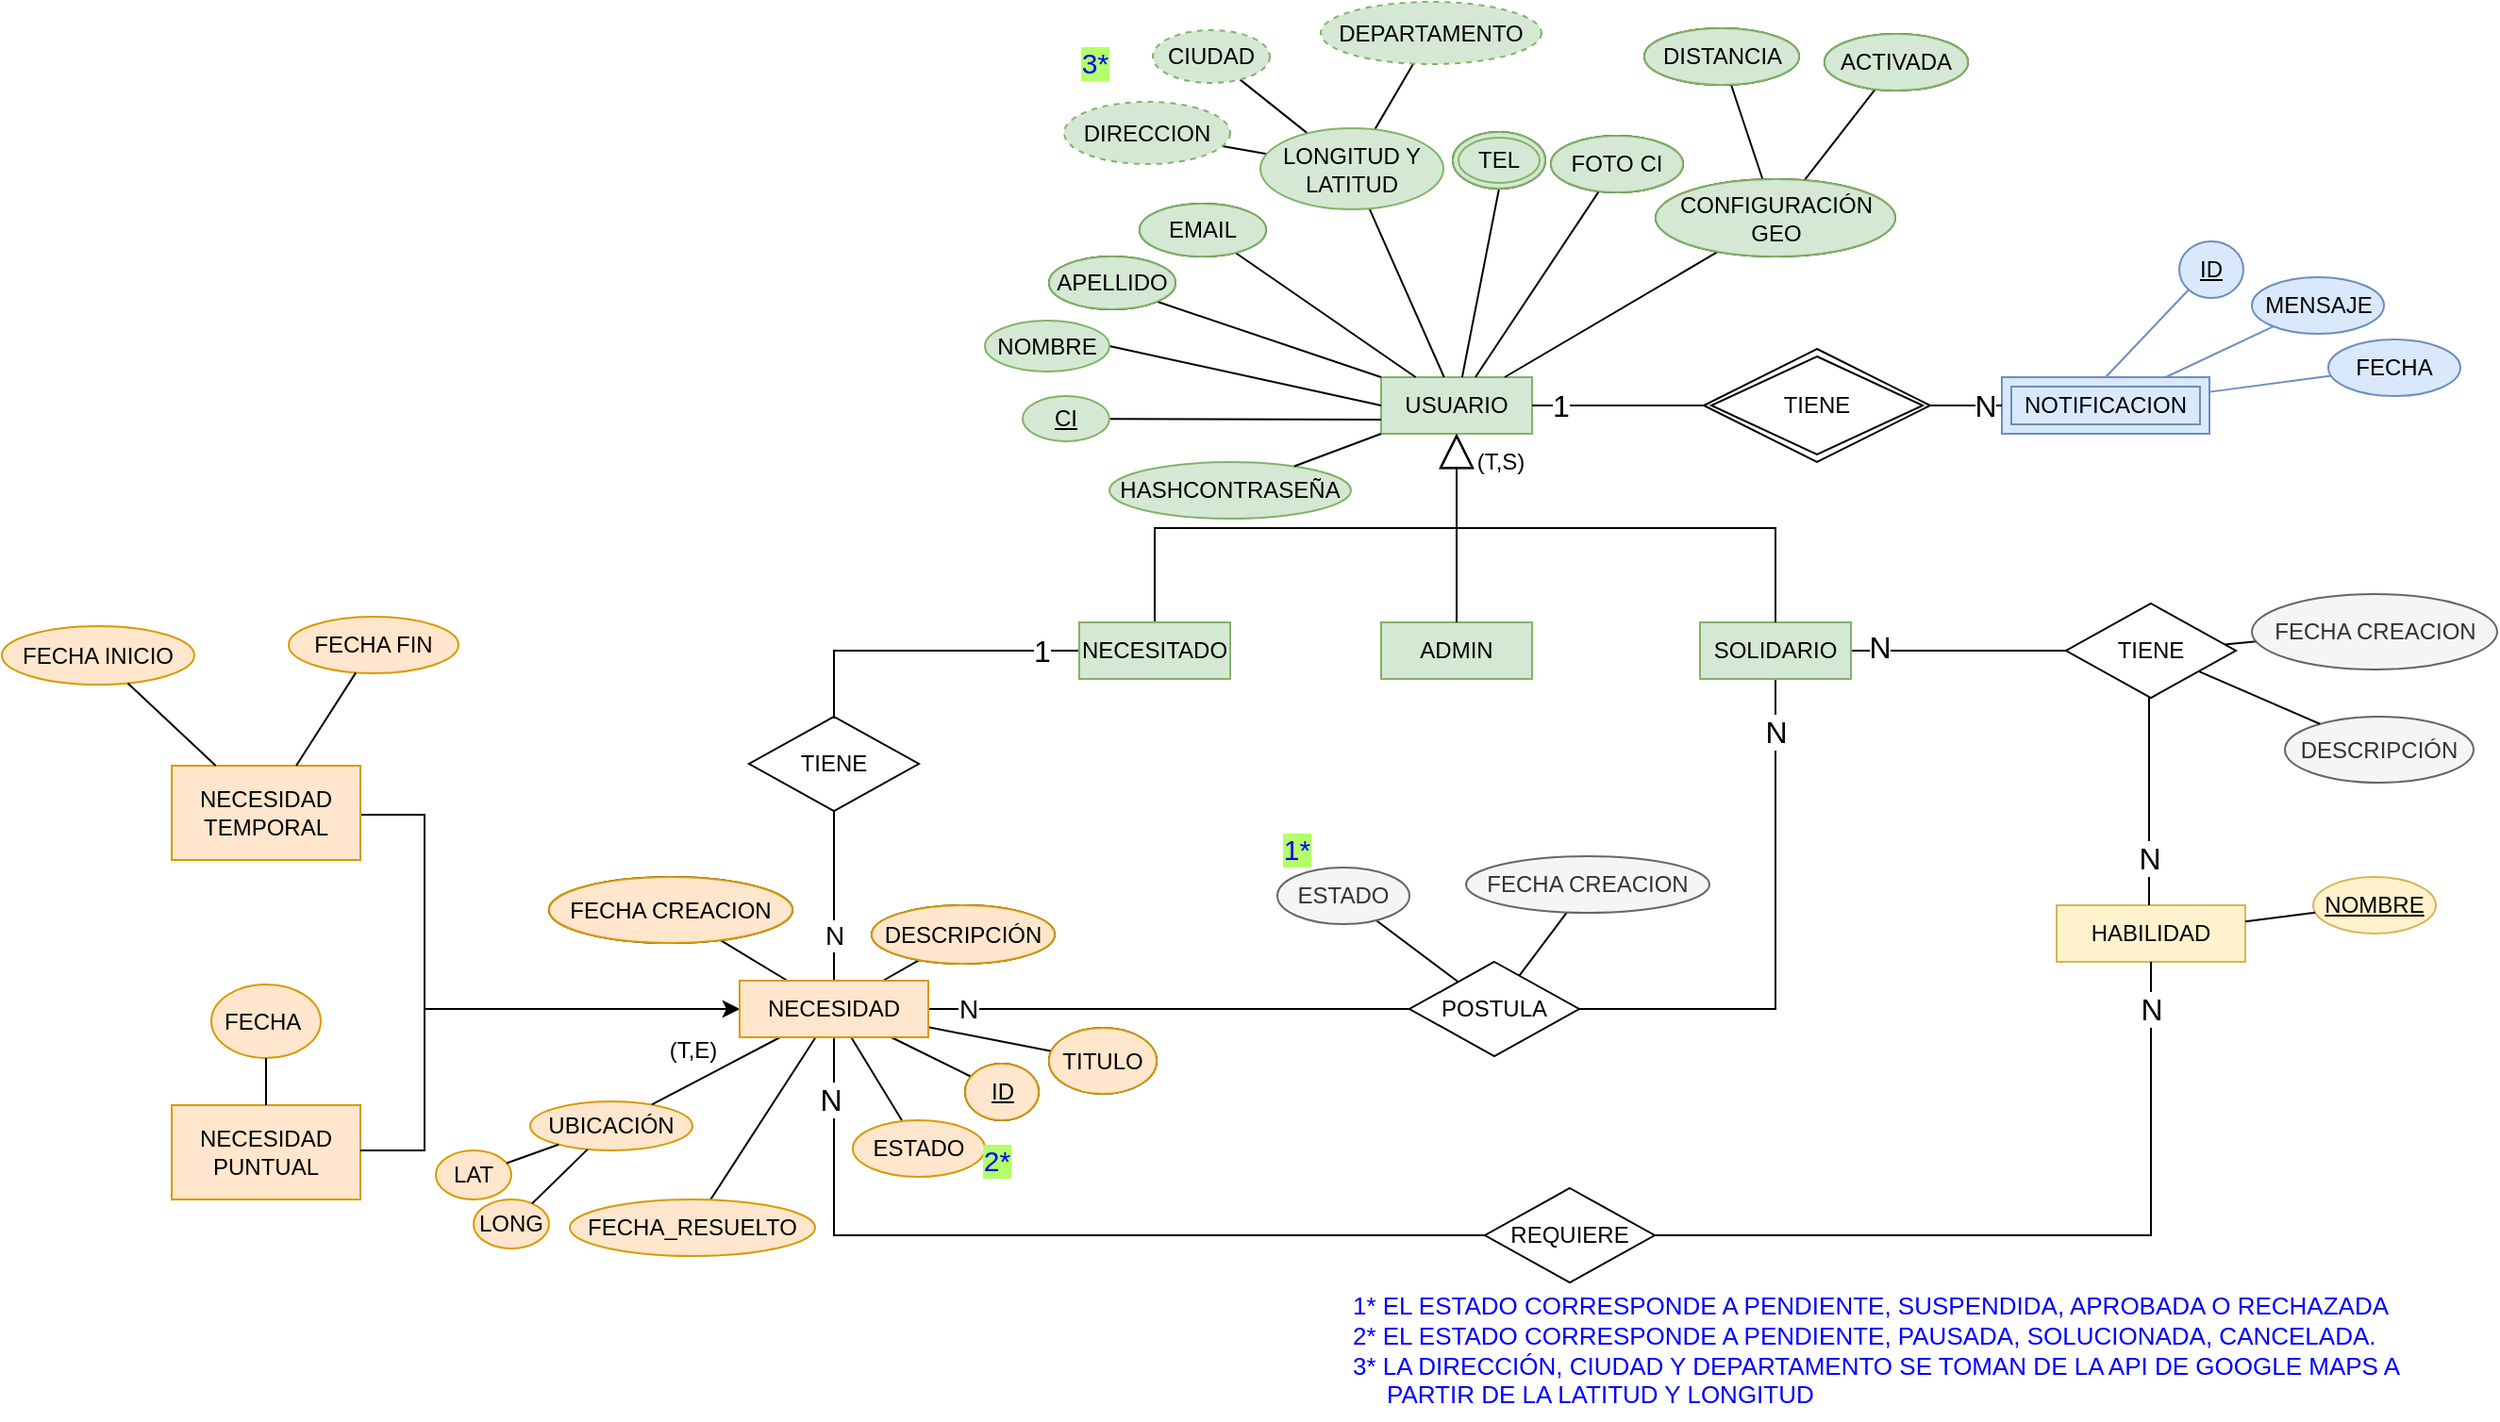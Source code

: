 <mxfile version="21.3.8" type="onedrive">
  <diagram name="Page-1" id="mf9uTeo_KXJyl0Xefn4H">
    <mxGraphModel grid="0" page="0" gridSize="10" guides="1" tooltips="1" connect="1" arrows="1" fold="1" pageScale="1" pageWidth="850" pageHeight="1100" math="0" shadow="0">
      <root>
        <mxCell id="0" />
        <mxCell id="1" parent="0" />
        <mxCell id="mrYzFHmPEr3j6c3FVl9G-103" value="USUARIO" style="whiteSpace=wrap;html=1;align=center;rounded=0;fillColor=#d5e8d4;strokeColor=#82b366;" vertex="1" parent="1">
          <mxGeometry x="1231" y="755" width="80" height="30" as="geometry" />
        </mxCell>
        <mxCell id="mrYzFHmPEr3j6c3FVl9G-104" style="rounded=0;orthogonalLoop=1;jettySize=auto;html=1;entryX=0;entryY=0.75;entryDx=0;entryDy=0;endArrow=none;endFill=0;" edge="1" parent="1" source="mrYzFHmPEr3j6c3FVl9G-105" target="mrYzFHmPEr3j6c3FVl9G-103">
          <mxGeometry relative="1" as="geometry" />
        </mxCell>
        <mxCell id="mrYzFHmPEr3j6c3FVl9G-105" value="CI" style="ellipse;whiteSpace=wrap;html=1;align=center;fontStyle=4;rounded=0;fillColor=#d5e8d4;strokeColor=#82b366;" vertex="1" parent="1">
          <mxGeometry x="1041" y="765" width="46" height="24" as="geometry" />
        </mxCell>
        <mxCell id="mrYzFHmPEr3j6c3FVl9G-106" value="ADMIN" style="whiteSpace=wrap;html=1;align=center;rounded=0;fillColor=#d5e8d4;strokeColor=#82b366;" vertex="1" parent="1">
          <mxGeometry x="1231" y="885" width="80" height="30" as="geometry" />
        </mxCell>
        <mxCell id="mrYzFHmPEr3j6c3FVl9G-107" style="edgeStyle=orthogonalEdgeStyle;rounded=0;orthogonalLoop=1;jettySize=auto;html=1;endArrow=none;endFill=0;" edge="1" parent="1" source="mrYzFHmPEr3j6c3FVl9G-111" target="mrYzFHmPEr3j6c3FVl9G-149">
          <mxGeometry relative="1" as="geometry">
            <Array as="points" />
          </mxGeometry>
        </mxCell>
        <mxCell id="mrYzFHmPEr3j6c3FVl9G-108" value="&lt;font size=&quot;3&quot;&gt;N&lt;/font&gt;" style="edgeLabel;html=1;align=center;verticalAlign=middle;resizable=0;points=[];rounded=0;" connectable="0" vertex="1" parent="mrYzFHmPEr3j6c3FVl9G-107">
          <mxGeometry x="-0.709" y="3" relative="1" as="geometry">
            <mxPoint x="-2" y="1" as="offset" />
          </mxGeometry>
        </mxCell>
        <mxCell id="mrYzFHmPEr3j6c3FVl9G-109" style="edgeStyle=orthogonalEdgeStyle;rounded=0;orthogonalLoop=1;jettySize=auto;html=1;endArrow=none;endFill=0;" edge="1" parent="1" source="mrYzFHmPEr3j6c3FVl9G-111" target="mrYzFHmPEr3j6c3FVl9G-203">
          <mxGeometry relative="1" as="geometry">
            <mxPoint x="1447" y="1003" as="targetPoint" />
            <Array as="points">
              <mxPoint x="1440" y="1090" />
            </Array>
          </mxGeometry>
        </mxCell>
        <mxCell id="mrYzFHmPEr3j6c3FVl9G-110" value="&lt;font size=&quot;3&quot;&gt;N&lt;/font&gt;" style="edgeLabel;html=1;align=center;verticalAlign=middle;resizable=0;points=[];" vertex="1" connectable="0" parent="mrYzFHmPEr3j6c3FVl9G-109">
          <mxGeometry x="-0.694" y="1" relative="1" as="geometry">
            <mxPoint x="-1" y="-15" as="offset" />
          </mxGeometry>
        </mxCell>
        <mxCell id="mrYzFHmPEr3j6c3FVl9G-111" value="SOLIDARIO" style="whiteSpace=wrap;html=1;align=center;rounded=0;fillColor=#d5e8d4;strokeColor=#82b366;" vertex="1" parent="1">
          <mxGeometry x="1400" y="885" width="80" height="30" as="geometry" />
        </mxCell>
        <mxCell id="mrYzFHmPEr3j6c3FVl9G-112" style="edgeStyle=orthogonalEdgeStyle;rounded=0;orthogonalLoop=1;jettySize=auto;html=1;exitX=0;exitY=0.5;exitDx=0;exitDy=0;entryX=0.5;entryY=0;entryDx=0;entryDy=0;endArrow=none;endFill=0;" edge="1" parent="1" source="mrYzFHmPEr3j6c3FVl9G-114" target="mrYzFHmPEr3j6c3FVl9G-146">
          <mxGeometry relative="1" as="geometry" />
        </mxCell>
        <mxCell id="mrYzFHmPEr3j6c3FVl9G-113" value="&lt;font size=&quot;3&quot;&gt;1&lt;/font&gt;" style="edgeLabel;html=1;align=center;verticalAlign=middle;resizable=0;points=[];rounded=0;" connectable="0" vertex="1" parent="mrYzFHmPEr3j6c3FVl9G-112">
          <mxGeometry x="-0.532" y="3" relative="1" as="geometry">
            <mxPoint x="18" y="-3" as="offset" />
          </mxGeometry>
        </mxCell>
        <mxCell id="mrYzFHmPEr3j6c3FVl9G-114" value="NECESITADO" style="whiteSpace=wrap;html=1;align=center;rounded=0;" vertex="1" parent="1">
          <mxGeometry x="1071" y="885" width="80" height="30" as="geometry" />
        </mxCell>
        <mxCell id="mrYzFHmPEr3j6c3FVl9G-115" style="edgeStyle=none;rounded=0;orthogonalLoop=1;jettySize=auto;html=1;exitX=1;exitY=0.5;exitDx=0;exitDy=0;entryX=0;entryY=0.5;entryDx=0;entryDy=0;endArrow=none;endFill=0;" edge="1" parent="1" source="mrYzFHmPEr3j6c3FVl9G-116" target="mrYzFHmPEr3j6c3FVl9G-103">
          <mxGeometry relative="1" as="geometry" />
        </mxCell>
        <mxCell id="mrYzFHmPEr3j6c3FVl9G-116" value="NOMBRE" style="ellipse;whiteSpace=wrap;html=1;align=center;rounded=0;fillColor=#d5e8d4;strokeColor=#82b366;" vertex="1" parent="1">
          <mxGeometry x="1021" y="725" width="66" height="27" as="geometry" />
        </mxCell>
        <mxCell id="mrYzFHmPEr3j6c3FVl9G-117" style="edgeStyle=none;rounded=0;orthogonalLoop=1;jettySize=auto;html=1;exitX=1;exitY=1;exitDx=0;exitDy=0;entryX=0;entryY=0;entryDx=0;entryDy=0;endArrow=none;endFill=0;" edge="1" parent="1" source="mrYzFHmPEr3j6c3FVl9G-118" target="mrYzFHmPEr3j6c3FVl9G-103">
          <mxGeometry relative="1" as="geometry" />
        </mxCell>
        <mxCell id="mrYzFHmPEr3j6c3FVl9G-118" value="APELLIDO" style="ellipse;whiteSpace=wrap;html=1;align=center;rounded=0;" vertex="1" parent="1">
          <mxGeometry x="1055" y="691" width="67" height="28" as="geometry" />
        </mxCell>
        <mxCell id="mrYzFHmPEr3j6c3FVl9G-119" style="edgeStyle=none;rounded=0;orthogonalLoop=1;jettySize=auto;html=1;endArrow=none;endFill=0;" edge="1" parent="1" source="mrYzFHmPEr3j6c3FVl9G-205" target="mrYzFHmPEr3j6c3FVl9G-103">
          <mxGeometry relative="1" as="geometry">
            <mxPoint x="1139" y="687" as="sourcePoint" />
          </mxGeometry>
        </mxCell>
        <mxCell id="mrYzFHmPEr3j6c3FVl9G-120" style="edgeStyle=none;rounded=0;orthogonalLoop=1;jettySize=auto;html=1;endArrow=none;endFill=0;" edge="1" parent="1" source="mrYzFHmPEr3j6c3FVl9G-121" target="mrYzFHmPEr3j6c3FVl9G-103">
          <mxGeometry relative="1" as="geometry">
            <mxPoint x="1311" y="755" as="targetPoint" />
          </mxGeometry>
        </mxCell>
        <mxCell id="mrYzFHmPEr3j6c3FVl9G-121" value="FOTO CI" style="ellipse;whiteSpace=wrap;html=1;align=center;rounded=0;" vertex="1" parent="1">
          <mxGeometry x="1321" y="627" width="70" height="30" as="geometry" />
        </mxCell>
        <mxCell id="mrYzFHmPEr3j6c3FVl9G-122" style="edgeStyle=none;rounded=0;orthogonalLoop=1;jettySize=auto;html=1;exitX=0.5;exitY=1;exitDx=0;exitDy=0;endArrow=none;endFill=0;" edge="1" parent="1" source="mrYzFHmPEr3j6c3FVl9G-123" target="mrYzFHmPEr3j6c3FVl9G-103">
          <mxGeometry relative="1" as="geometry" />
        </mxCell>
        <mxCell id="mrYzFHmPEr3j6c3FVl9G-123" value="TEL" style="ellipse;shape=doubleEllipse;margin=3;whiteSpace=wrap;html=1;align=center;rounded=0;" vertex="1" parent="1">
          <mxGeometry x="1269" y="625" width="49" height="30" as="geometry" />
        </mxCell>
        <mxCell id="mrYzFHmPEr3j6c3FVl9G-124" style="edgeStyle=none;rounded=0;orthogonalLoop=1;jettySize=auto;html=1;endArrow=none;endFill=0;" edge="1" parent="1" source="xj2whcT8riz2rXCsA1iZ-9" target="mrYzFHmPEr3j6c3FVl9G-103">
          <mxGeometry relative="1" as="geometry">
            <mxPoint x="1227.128" y="673.594" as="sourcePoint" />
          </mxGeometry>
        </mxCell>
        <mxCell id="mrYzFHmPEr3j6c3FVl9G-127" value="" style="endArrow=block;endSize=16;endFill=0;html=1;rounded=0;edgeStyle=orthogonalEdgeStyle;" edge="1" parent="1" source="mrYzFHmPEr3j6c3FVl9G-114" target="mrYzFHmPEr3j6c3FVl9G-103">
          <mxGeometry y="20" width="160" relative="1" as="geometry">
            <mxPoint x="1361" y="965" as="sourcePoint" />
            <mxPoint x="1521" y="965" as="targetPoint" />
            <mxPoint as="offset" />
            <Array as="points">
              <mxPoint x="1111" y="835" />
              <mxPoint x="1271" y="835" />
            </Array>
          </mxGeometry>
        </mxCell>
        <mxCell id="mrYzFHmPEr3j6c3FVl9G-128" value="" style="endArrow=block;endSize=16;endFill=0;html=1;rounded=0;edgeStyle=orthogonalEdgeStyle;" edge="1" parent="1" source="mrYzFHmPEr3j6c3FVl9G-111" target="mrYzFHmPEr3j6c3FVl9G-103">
          <mxGeometry y="20" width="160" relative="1" as="geometry">
            <mxPoint x="1121" y="895" as="sourcePoint" />
            <mxPoint x="1271" y="785" as="targetPoint" />
            <mxPoint as="offset" />
            <Array as="points">
              <mxPoint x="1440" y="835" />
              <mxPoint x="1271" y="835" />
            </Array>
          </mxGeometry>
        </mxCell>
        <mxCell id="mrYzFHmPEr3j6c3FVl9G-129" value="" style="endArrow=block;endSize=16;endFill=0;html=1;rounded=0;edgeStyle=orthogonalEdgeStyle;" edge="1" parent="1" source="mrYzFHmPEr3j6c3FVl9G-106" target="mrYzFHmPEr3j6c3FVl9G-103">
          <mxGeometry y="20" width="160" relative="1" as="geometry">
            <mxPoint x="1131" y="905" as="sourcePoint" />
            <mxPoint x="1291" y="805" as="targetPoint" />
            <mxPoint as="offset" />
            <Array as="points">
              <mxPoint x="1271" y="813" />
              <mxPoint x="1271" y="813" />
            </Array>
          </mxGeometry>
        </mxCell>
        <mxCell id="mrYzFHmPEr3j6c3FVl9G-130" value="HABILIDAD" style="whiteSpace=wrap;html=1;align=center;rounded=0;fillColor=#fff2cc;strokeColor=#d6b656;" vertex="1" parent="1">
          <mxGeometry x="1589" y="1035" width="100" height="30" as="geometry" />
        </mxCell>
        <mxCell id="mrYzFHmPEr3j6c3FVl9G-133" style="edgeStyle=none;rounded=0;orthogonalLoop=1;jettySize=auto;html=1;endArrow=none;endFill=0;" edge="1" parent="1" source="mrYzFHmPEr3j6c3FVl9G-134" target="mrYzFHmPEr3j6c3FVl9G-149">
          <mxGeometry relative="1" as="geometry" />
        </mxCell>
        <mxCell id="mrYzFHmPEr3j6c3FVl9G-134" value="FECHA CREACION" style="ellipse;whiteSpace=wrap;html=1;align=center;rounded=0;fillColor=#f5f5f5;fontColor=#333333;strokeColor=#666666;" vertex="1" parent="1">
          <mxGeometry x="1692.5" y="870" width="130" height="40" as="geometry" />
        </mxCell>
        <mxCell id="mrYzFHmPEr3j6c3FVl9G-135" value="NECESIDAD" style="whiteSpace=wrap;html=1;align=center;rounded=0;" vertex="1" parent="1">
          <mxGeometry x="891" y="1075" width="100" height="30" as="geometry" />
        </mxCell>
        <mxCell id="mrYzFHmPEr3j6c3FVl9G-136" style="edgeStyle=none;rounded=0;orthogonalLoop=1;jettySize=auto;html=1;endArrow=none;endFill=0;" edge="1" parent="1" source="mrYzFHmPEr3j6c3FVl9G-137" target="mrYzFHmPEr3j6c3FVl9G-135">
          <mxGeometry relative="1" as="geometry">
            <mxPoint x="931" y="1105" as="targetPoint" />
          </mxGeometry>
        </mxCell>
        <mxCell id="mrYzFHmPEr3j6c3FVl9G-137" value="ID" style="ellipse;whiteSpace=wrap;html=1;align=center;fontStyle=4;rounded=0;" vertex="1" parent="1">
          <mxGeometry x="1010.5" y="1119" width="39" height="30" as="geometry" />
        </mxCell>
        <mxCell id="mrYzFHmPEr3j6c3FVl9G-138" style="edgeStyle=none;rounded=0;orthogonalLoop=1;jettySize=auto;html=1;endArrow=none;endFill=0;" edge="1" parent="1" source="mrYzFHmPEr3j6c3FVl9G-139" target="mrYzFHmPEr3j6c3FVl9G-135">
          <mxGeometry relative="1" as="geometry" />
        </mxCell>
        <mxCell id="mrYzFHmPEr3j6c3FVl9G-139" value="FECHA CREACION" style="ellipse;whiteSpace=wrap;html=1;align=center;rounded=0;" vertex="1" parent="1">
          <mxGeometry x="790" y="1020" width="129" height="35" as="geometry" />
        </mxCell>
        <mxCell id="mrYzFHmPEr3j6c3FVl9G-140" style="edgeStyle=none;rounded=0;orthogonalLoop=1;jettySize=auto;html=1;endArrow=none;endFill=0;" edge="1" parent="1" source="mrYzFHmPEr3j6c3FVl9G-141" target="mrYzFHmPEr3j6c3FVl9G-135">
          <mxGeometry relative="1" as="geometry" />
        </mxCell>
        <mxCell id="mrYzFHmPEr3j6c3FVl9G-141" value="ESTADO" style="ellipse;whiteSpace=wrap;html=1;align=center;rounded=0;fillColor=#ffe6cc;strokeColor=#d79b00;" vertex="1" parent="1">
          <mxGeometry x="951" y="1149" width="70" height="30" as="geometry" />
        </mxCell>
        <mxCell id="mrYzFHmPEr3j6c3FVl9G-142" style="edgeStyle=none;rounded=0;orthogonalLoop=1;jettySize=auto;html=1;endArrow=none;endFill=0;" edge="1" parent="1" source="mrYzFHmPEr3j6c3FVl9G-143" target="mrYzFHmPEr3j6c3FVl9G-135">
          <mxGeometry relative="1" as="geometry" />
        </mxCell>
        <mxCell id="mrYzFHmPEr3j6c3FVl9G-143" value="DESCRIPCIÓN" style="ellipse;whiteSpace=wrap;html=1;align=center;rounded=0;" vertex="1" parent="1">
          <mxGeometry x="961" y="1035" width="97" height="31" as="geometry" />
        </mxCell>
        <mxCell id="mrYzFHmPEr3j6c3FVl9G-144" style="edgeStyle=orthogonalEdgeStyle;rounded=0;orthogonalLoop=1;jettySize=auto;html=1;exitX=0.5;exitY=1;exitDx=0;exitDy=0;entryX=0.5;entryY=0;entryDx=0;entryDy=0;endArrow=none;endFill=0;" edge="1" parent="1" source="mrYzFHmPEr3j6c3FVl9G-146" target="mrYzFHmPEr3j6c3FVl9G-135">
          <mxGeometry relative="1" as="geometry" />
        </mxCell>
        <mxCell id="mrYzFHmPEr3j6c3FVl9G-145" value="&lt;font style=&quot;font-size: 14px;&quot;&gt;N&lt;/font&gt;" style="edgeLabel;html=1;align=center;verticalAlign=middle;resizable=0;points=[];rounded=0;" connectable="0" vertex="1" parent="mrYzFHmPEr3j6c3FVl9G-144">
          <mxGeometry x="0.612" y="-1" relative="1" as="geometry">
            <mxPoint x="1" y="-7" as="offset" />
          </mxGeometry>
        </mxCell>
        <mxCell id="mrYzFHmPEr3j6c3FVl9G-146" value="TIENE" style="shape=rhombus;perimeter=rhombusPerimeter;whiteSpace=wrap;html=1;align=center;rounded=0;" vertex="1" parent="1">
          <mxGeometry x="896" y="935" width="90" height="50" as="geometry" />
        </mxCell>
        <mxCell id="mrYzFHmPEr3j6c3FVl9G-149" value="TIENE" style="shape=rhombus;perimeter=rhombusPerimeter;whiteSpace=wrap;html=1;align=center;rounded=0;" vertex="1" parent="1">
          <mxGeometry x="1594" y="875" width="90" height="50" as="geometry" />
        </mxCell>
        <mxCell id="mrYzFHmPEr3j6c3FVl9G-150" value="(T,S)" style="text;html=1;align=center;verticalAlign=middle;resizable=0;points=[];autosize=1;strokeColor=none;fillColor=none;rounded=0;" vertex="1" parent="1">
          <mxGeometry x="1269" y="785" width="50" height="30" as="geometry" />
        </mxCell>
        <mxCell id="mrYzFHmPEr3j6c3FVl9G-151" style="rounded=0;orthogonalLoop=1;jettySize=auto;html=1;endArrow=none;endFill=0;" edge="1" parent="1" source="mrYzFHmPEr3j6c3FVl9G-152" target="mrYzFHmPEr3j6c3FVl9G-135">
          <mxGeometry relative="1" as="geometry">
            <mxPoint x="848.701" y="1189.004" as="targetPoint" />
          </mxGeometry>
        </mxCell>
        <mxCell id="mrYzFHmPEr3j6c3FVl9G-152" value="FECHA_RESUELTO" style="ellipse;whiteSpace=wrap;html=1;align=center;rounded=0;fillColor=#ffe6cc;strokeColor=#d79b00;" vertex="1" parent="1">
          <mxGeometry x="801" y="1191" width="130" height="30" as="geometry" />
        </mxCell>
        <mxCell id="mrYzFHmPEr3j6c3FVl9G-153" value="&lt;font size=&quot;3&quot;&gt;N&lt;/font&gt;" style="edgeStyle=orthogonalEdgeStyle;rounded=0;orthogonalLoop=1;jettySize=auto;html=1;endArrow=none;endFill=0;" edge="1" parent="1" source="mrYzFHmPEr3j6c3FVl9G-193" target="mrYzFHmPEr3j6c3FVl9G-130">
          <mxGeometry x="0.88" relative="1" as="geometry">
            <mxPoint as="offset" />
            <mxPoint x="1550.5" y="1210.0" as="sourcePoint" />
            <mxPoint x="1648" y="1048" as="targetPoint" />
            <Array as="points">
              <mxPoint x="1639" y="1210" />
            </Array>
          </mxGeometry>
        </mxCell>
        <mxCell id="mrYzFHmPEr3j6c3FVl9G-154" style="edgeStyle=orthogonalEdgeStyle;rounded=0;orthogonalLoop=1;jettySize=auto;html=1;endArrow=none;endFill=0;" edge="1" parent="1" source="mrYzFHmPEr3j6c3FVl9G-193" target="mrYzFHmPEr3j6c3FVl9G-135">
          <mxGeometry relative="1" as="geometry">
            <mxPoint x="1111.5" y="1210.0" as="sourcePoint" />
          </mxGeometry>
        </mxCell>
        <mxCell id="mrYzFHmPEr3j6c3FVl9G-155" value="&lt;font size=&quot;3&quot;&gt;N&lt;/font&gt;" style="edgeLabel;html=1;align=center;verticalAlign=middle;resizable=0;points=[];rounded=0;" connectable="0" vertex="1" parent="mrYzFHmPEr3j6c3FVl9G-154">
          <mxGeometry x="0.856" y="2" relative="1" as="geometry">
            <mxPoint as="offset" />
          </mxGeometry>
        </mxCell>
        <mxCell id="mrYzFHmPEr3j6c3FVl9G-156" style="rounded=0;orthogonalLoop=1;jettySize=auto;html=1;endArrow=none;endFill=0;" edge="1" parent="1" source="mrYzFHmPEr3j6c3FVl9G-203" target="mrYzFHmPEr3j6c3FVl9G-161">
          <mxGeometry relative="1" as="geometry">
            <mxPoint x="1324.5" y="1065" as="sourcePoint" />
          </mxGeometry>
        </mxCell>
        <mxCell id="mrYzFHmPEr3j6c3FVl9G-157" style="rounded=0;orthogonalLoop=1;jettySize=auto;html=1;endArrow=none;endFill=0;" edge="1" parent="1" source="mrYzFHmPEr3j6c3FVl9G-203" target="mrYzFHmPEr3j6c3FVl9G-160">
          <mxGeometry relative="1" as="geometry">
            <mxPoint x="1269.5" y="1065" as="sourcePoint" />
          </mxGeometry>
        </mxCell>
        <mxCell id="mrYzFHmPEr3j6c3FVl9G-158" style="edgeStyle=orthogonalEdgeStyle;rounded=0;orthogonalLoop=1;jettySize=auto;html=1;endArrow=none;endFill=0;" edge="1" parent="1" source="mrYzFHmPEr3j6c3FVl9G-135" target="mrYzFHmPEr3j6c3FVl9G-203">
          <mxGeometry relative="1" as="geometry">
            <mxPoint x="1111" y="1055" as="sourcePoint" />
            <mxPoint x="1242" y="1090.029" as="targetPoint" />
            <Array as="points" />
          </mxGeometry>
        </mxCell>
        <mxCell id="mrYzFHmPEr3j6c3FVl9G-159" value="&lt;font style=&quot;font-size: 14px;&quot;&gt;N&lt;/font&gt;" style="edgeLabel;html=1;align=center;verticalAlign=middle;resizable=0;points=[];" vertex="1" connectable="0" parent="mrYzFHmPEr3j6c3FVl9G-158">
          <mxGeometry x="0.582" y="1" relative="1" as="geometry">
            <mxPoint x="-181" y="1" as="offset" />
          </mxGeometry>
        </mxCell>
        <mxCell id="mrYzFHmPEr3j6c3FVl9G-160" value="ESTADO" style="ellipse;whiteSpace=wrap;html=1;align=center;rounded=0;fillColor=#f5f5f5;fontColor=#333333;strokeColor=#666666;" vertex="1" parent="1">
          <mxGeometry x="1176" y="1015" width="70" height="30" as="geometry" />
        </mxCell>
        <mxCell id="mrYzFHmPEr3j6c3FVl9G-161" value="FECHA CREACION" style="ellipse;whiteSpace=wrap;html=1;align=center;rounded=0;fillColor=#f5f5f5;fontColor=#333333;strokeColor=#666666;" vertex="1" parent="1">
          <mxGeometry x="1276" y="1009" width="129" height="30" as="geometry" />
        </mxCell>
        <mxCell id="mrYzFHmPEr3j6c3FVl9G-162" value="NOTIFICACION" style="shape=ext;margin=3;double=1;whiteSpace=wrap;html=1;align=center;fillColor=#dae8fc;strokeColor=#6c8ebf;" vertex="1" parent="1">
          <mxGeometry x="1560" y="755" width="110" height="30" as="geometry" />
        </mxCell>
        <mxCell id="mrYzFHmPEr3j6c3FVl9G-163" style="orthogonalLoop=1;jettySize=auto;html=1;exitX=0;exitY=1;exitDx=0;exitDy=0;rounded=0;entryX=0.5;entryY=0;entryDx=0;entryDy=0;endArrow=none;endFill=0;fillColor=#dae8fc;strokeColor=#6c8ebf;" edge="1" parent="1" source="mrYzFHmPEr3j6c3FVl9G-164" target="mrYzFHmPEr3j6c3FVl9G-162">
          <mxGeometry relative="1" as="geometry">
            <mxPoint x="1624" y="743" as="targetPoint" />
          </mxGeometry>
        </mxCell>
        <mxCell id="mrYzFHmPEr3j6c3FVl9G-164" value="ID" style="ellipse;whiteSpace=wrap;html=1;align=center;rounded=0;fontStyle=4;fillColor=#dae8fc;strokeColor=#6c8ebf;" vertex="1" parent="1">
          <mxGeometry x="1654" y="683" width="34" height="30" as="geometry" />
        </mxCell>
        <mxCell id="mrYzFHmPEr3j6c3FVl9G-165" style="orthogonalLoop=1;jettySize=auto;html=1;rounded=0;endArrow=none;endFill=0;fillColor=#dae8fc;strokeColor=#6c8ebf;" edge="1" parent="1" source="mrYzFHmPEr3j6c3FVl9G-166" target="mrYzFHmPEr3j6c3FVl9G-162">
          <mxGeometry relative="1" as="geometry" />
        </mxCell>
        <mxCell id="mrYzFHmPEr3j6c3FVl9G-166" value="MENSAJE" style="ellipse;whiteSpace=wrap;html=1;align=center;rounded=0;fillColor=#dae8fc;strokeColor=#6c8ebf;" vertex="1" parent="1">
          <mxGeometry x="1692.5" y="702" width="70" height="30" as="geometry" />
        </mxCell>
        <mxCell id="mrYzFHmPEr3j6c3FVl9G-167" style="orthogonalLoop=1;jettySize=auto;html=1;rounded=0;endArrow=none;endFill=0;fillColor=#dae8fc;strokeColor=#6c8ebf;" edge="1" parent="1" source="mrYzFHmPEr3j6c3FVl9G-168" target="mrYzFHmPEr3j6c3FVl9G-162">
          <mxGeometry relative="1" as="geometry" />
        </mxCell>
        <mxCell id="mrYzFHmPEr3j6c3FVl9G-168" value="FECHA" style="ellipse;whiteSpace=wrap;html=1;align=center;rounded=0;fillColor=#dae8fc;strokeColor=#6c8ebf;" vertex="1" parent="1">
          <mxGeometry x="1733" y="735" width="70" height="30" as="geometry" />
        </mxCell>
        <mxCell id="mrYzFHmPEr3j6c3FVl9G-169" value="&lt;div style=&quot;text-align: left; font-size: 13px;&quot;&gt;&lt;span style=&quot;background-color: initial; font-size: 13px;&quot;&gt;1* EL ESTADO CORRESPONDE A PENDIENTE, SUSPENDIDA, APROBADA O RECHAZADA&lt;/span&gt;&lt;/div&gt;&lt;div style=&quot;text-align: left; font-size: 13px;&quot;&gt;&lt;span style=&quot;background-color: initial;&quot;&gt;2* EL ESTADO CORRESPONDE A PENDIENTE, PAUSADA, SOLUCIONADA, CANCELADA.&lt;/span&gt;&lt;/div&gt;&lt;div style=&quot;text-align: left; font-size: 13px;&quot;&gt;&lt;span style=&quot;background-color: initial;&quot;&gt;3* LA DIRECCIÓN, CIUDAD Y DEPARTAMENTO SE TOMAN DE LA API DE GOOGLE MAPS A&lt;/span&gt;&lt;/div&gt;&lt;div style=&quot;text-align: left; font-size: 13px;&quot;&gt;&lt;span style=&quot;background-color: initial;&quot;&gt;&amp;nbsp; &amp;nbsp; &amp;nbsp;PARTIR DE LA LATITUD Y LONGITUD&lt;/span&gt;&lt;/div&gt;" style="text;html=1;align=center;verticalAlign=middle;resizable=0;points=[];autosize=1;strokeColor=none;fillColor=none;fontSize=13;fontColor=#0000FF;" vertex="1" parent="1">
          <mxGeometry x="1206" y="1234" width="573" height="74" as="geometry" />
        </mxCell>
        <mxCell id="mrYzFHmPEr3j6c3FVl9G-171" value="1*" style="text;html=1;align=center;verticalAlign=middle;resizable=0;points=[];autosize=1;strokeColor=none;fillColor=none;fontSize=15;fontColor=#0000FF;labelBackgroundColor=#B4FF69;" vertex="1" parent="1">
          <mxGeometry x="1170" y="990" width="32" height="30" as="geometry" />
        </mxCell>
        <mxCell id="mrYzFHmPEr3j6c3FVl9G-172" value="2*" style="text;html=1;align=center;verticalAlign=middle;resizable=0;points=[];autosize=1;strokeColor=none;fillColor=none;fontSize=15;fontColor=#0000FF;labelBackgroundColor=#B4FF69;" vertex="1" parent="1">
          <mxGeometry x="1010.5" y="1155" width="32" height="30" as="geometry" />
        </mxCell>
        <mxCell id="mrYzFHmPEr3j6c3FVl9G-173" value="HASHCONTRASEÑA" style="ellipse;whiteSpace=wrap;html=1;align=center;fillColor=#d5e8d4;strokeColor=#82b366;" vertex="1" parent="1">
          <mxGeometry x="1087" y="800" width="128" height="30" as="geometry" />
        </mxCell>
        <mxCell id="mrYzFHmPEr3j6c3FVl9G-174" style="edgeStyle=none;rounded=0;orthogonalLoop=1;jettySize=auto;html=1;endArrow=none;endFill=0;" edge="1" parent="1" source="mrYzFHmPEr3j6c3FVl9G-173" target="mrYzFHmPEr3j6c3FVl9G-103">
          <mxGeometry relative="1" as="geometry">
            <mxPoint x="1401" y="720" as="sourcePoint" />
            <mxPoint x="1311" y="765" as="targetPoint" />
          </mxGeometry>
        </mxCell>
        <mxCell id="mrYzFHmPEr3j6c3FVl9G-175" value="" style="endArrow=none;html=1;rounded=0;" edge="1" parent="1" source="mrYzFHmPEr3j6c3FVl9G-178" target="mrYzFHmPEr3j6c3FVl9G-176">
          <mxGeometry width="50" height="50" relative="1" as="geometry">
            <mxPoint x="1423" y="598" as="sourcePoint" />
            <mxPoint x="1532.08" y="634.04" as="targetPoint" />
          </mxGeometry>
        </mxCell>
        <mxCell id="mrYzFHmPEr3j6c3FVl9G-176" value="&lt;div&gt;DISTANCIA&lt;/div&gt;" style="ellipse;whiteSpace=wrap;html=1;align=center;" vertex="1" parent="1">
          <mxGeometry x="1370.5" y="570" width="82" height="30" as="geometry" />
        </mxCell>
        <mxCell id="mrYzFHmPEr3j6c3FVl9G-177" value="&lt;div&gt;ACTIVADA&lt;br&gt;&lt;/div&gt;" style="ellipse;whiteSpace=wrap;html=1;align=center;" vertex="1" parent="1">
          <mxGeometry x="1466" y="573" width="76" height="30" as="geometry" />
        </mxCell>
        <mxCell id="mrYzFHmPEr3j6c3FVl9G-178" value="CONFIGURACIÓN GEO" style="ellipse;whiteSpace=wrap;html=1;align=center;fontColor=#000000;" vertex="1" parent="1">
          <mxGeometry x="1376.5" y="650" width="127" height="41" as="geometry" />
        </mxCell>
        <mxCell id="mrYzFHmPEr3j6c3FVl9G-179" value="" style="endArrow=none;html=1;rounded=0;" edge="1" parent="1" source="mrYzFHmPEr3j6c3FVl9G-178" target="mrYzFHmPEr3j6c3FVl9G-177">
          <mxGeometry width="50" height="50" relative="1" as="geometry">
            <mxPoint x="1582" y="553" as="sourcePoint" />
            <mxPoint x="1703" y="528" as="targetPoint" />
          </mxGeometry>
        </mxCell>
        <mxCell id="mrYzFHmPEr3j6c3FVl9G-180" style="edgeStyle=none;rounded=0;orthogonalLoop=1;jettySize=auto;html=1;endArrow=none;endFill=0;" edge="1" parent="1" source="mrYzFHmPEr3j6c3FVl9G-178" target="mrYzFHmPEr3j6c3FVl9G-103">
          <mxGeometry relative="1" as="geometry">
            <mxPoint x="1315" y="765" as="targetPoint" />
            <mxPoint x="1359" y="667" as="sourcePoint" />
          </mxGeometry>
        </mxCell>
        <mxCell id="mrYzFHmPEr3j6c3FVl9G-181" style="edgeStyle=orthogonalEdgeStyle;rounded=0;orthogonalLoop=1;jettySize=auto;html=1;" edge="1" parent="1" source="mrYzFHmPEr3j6c3FVl9G-182" target="mrYzFHmPEr3j6c3FVl9G-135">
          <mxGeometry relative="1" as="geometry">
            <Array as="points">
              <mxPoint x="724" y="987" />
              <mxPoint x="724" y="1090" />
            </Array>
            <mxPoint x="469" y="1065" as="targetPoint" />
          </mxGeometry>
        </mxCell>
        <mxCell id="mrYzFHmPEr3j6c3FVl9G-182" value="NECESIDAD TEMPORAL" style="rounded=0;whiteSpace=wrap;html=1;fillColor=#ffe6cc;strokeColor=#d79b00;" vertex="1" parent="1">
          <mxGeometry x="590" y="961" width="100" height="50" as="geometry" />
        </mxCell>
        <mxCell id="mrYzFHmPEr3j6c3FVl9G-183" value="NECESIDAD PUNTUAL" style="rounded=0;whiteSpace=wrap;html=1;fillColor=#ffe6cc;strokeColor=#d79b00;" vertex="1" parent="1">
          <mxGeometry x="590" y="1141" width="100" height="50" as="geometry" />
        </mxCell>
        <mxCell id="mrYzFHmPEr3j6c3FVl9G-184" value="FECHA&amp;nbsp;" style="ellipse;whiteSpace=wrap;html=1;fontSize=12;fillColor=#ffe6cc;strokeColor=#d79b00;" vertex="1" parent="1">
          <mxGeometry x="611" y="1077" width="58" height="39" as="geometry" />
        </mxCell>
        <mxCell id="mrYzFHmPEr3j6c3FVl9G-185" style="rounded=0;orthogonalLoop=1;jettySize=auto;html=1;endArrow=none;endFill=0;" edge="1" parent="1" source="mrYzFHmPEr3j6c3FVl9G-184" target="mrYzFHmPEr3j6c3FVl9G-183">
          <mxGeometry relative="1" as="geometry">
            <mxPoint x="654" y="1179.5" as="sourcePoint" />
            <mxPoint x="699" y="1201.5" as="targetPoint" />
          </mxGeometry>
        </mxCell>
        <mxCell id="mrYzFHmPEr3j6c3FVl9G-186" value="FECHA INICIO" style="ellipse;whiteSpace=wrap;html=1;fontSize=12;fillColor=#ffe6cc;strokeColor=#d79b00;" vertex="1" parent="1">
          <mxGeometry x="500" y="887" width="102" height="31" as="geometry" />
        </mxCell>
        <mxCell id="mrYzFHmPEr3j6c3FVl9G-187" style="rounded=0;orthogonalLoop=1;jettySize=auto;html=1;endArrow=none;endFill=0;" edge="1" parent="1" source="mrYzFHmPEr3j6c3FVl9G-182" target="mrYzFHmPEr3j6c3FVl9G-186">
          <mxGeometry relative="1" as="geometry">
            <mxPoint x="825" y="1326.5" as="sourcePoint" />
            <mxPoint x="793" y="1329.5" as="targetPoint" />
          </mxGeometry>
        </mxCell>
        <mxCell id="mrYzFHmPEr3j6c3FVl9G-188" value="FECHA FIN" style="ellipse;whiteSpace=wrap;html=1;fontSize=12;fillColor=#ffe6cc;strokeColor=#d79b00;" vertex="1" parent="1">
          <mxGeometry x="652" y="882" width="90" height="30" as="geometry" />
        </mxCell>
        <mxCell id="mrYzFHmPEr3j6c3FVl9G-189" style="rounded=0;orthogonalLoop=1;jettySize=auto;html=1;endArrow=none;endFill=0;" edge="1" parent="1" source="mrYzFHmPEr3j6c3FVl9G-182" target="mrYzFHmPEr3j6c3FVl9G-188">
          <mxGeometry relative="1" as="geometry">
            <mxPoint x="414" y="1376" as="sourcePoint" />
            <mxPoint x="803" y="1386" as="targetPoint" />
          </mxGeometry>
        </mxCell>
        <mxCell id="mrYzFHmPEr3j6c3FVl9G-190" style="edgeStyle=orthogonalEdgeStyle;rounded=0;orthogonalLoop=1;jettySize=auto;html=1;" edge="1" parent="1" source="mrYzFHmPEr3j6c3FVl9G-183" target="mrYzFHmPEr3j6c3FVl9G-135">
          <mxGeometry relative="1" as="geometry">
            <Array as="points">
              <mxPoint x="724" y="1165" />
              <mxPoint x="724" y="1090" />
            </Array>
            <mxPoint x="469" y="1065" as="targetPoint" />
          </mxGeometry>
        </mxCell>
        <mxCell id="mrYzFHmPEr3j6c3FVl9G-191" value="UBICACIÓN" style="ellipse;whiteSpace=wrap;html=1;fontSize=12;fillColor=#ffe6cc;strokeColor=#d79b00;" vertex="1" parent="1">
          <mxGeometry x="780" y="1139" width="86" height="26" as="geometry" />
        </mxCell>
        <mxCell id="mrYzFHmPEr3j6c3FVl9G-192" style="rounded=0;orthogonalLoop=1;jettySize=auto;html=1;endArrow=none;endFill=0;" edge="1" parent="1" source="mrYzFHmPEr3j6c3FVl9G-135" target="mrYzFHmPEr3j6c3FVl9G-191">
          <mxGeometry relative="1" as="geometry">
            <mxPoint x="940.027" y="1099" as="sourcePoint" />
          </mxGeometry>
        </mxCell>
        <mxCell id="mrYzFHmPEr3j6c3FVl9G-193" value="REQUIERE" style="shape=rhombus;perimeter=rhombusPerimeter;whiteSpace=wrap;html=1;align=center;rounded=0;" vertex="1" parent="1">
          <mxGeometry x="1286" y="1185" width="90" height="50" as="geometry" />
        </mxCell>
        <mxCell id="mrYzFHmPEr3j6c3FVl9G-194" value="NOMBRE" style="ellipse;whiteSpace=wrap;html=1;align=center;fontStyle=4;fillColor=#fff2cc;strokeColor=#d6b656;" vertex="1" parent="1">
          <mxGeometry x="1725" y="1020" width="65" height="30" as="geometry" />
        </mxCell>
        <mxCell id="mrYzFHmPEr3j6c3FVl9G-195" value="DESCRIPCIÓN" style="ellipse;whiteSpace=wrap;html=1;align=center;fontStyle=0;fillColor=#f5f5f5;fontColor=#333333;strokeColor=#666666;" vertex="1" parent="1">
          <mxGeometry x="1710" y="935" width="100" height="35" as="geometry" />
        </mxCell>
        <mxCell id="mrYzFHmPEr3j6c3FVl9G-196" style="edgeStyle=none;rounded=0;orthogonalLoop=1;jettySize=auto;html=1;endArrow=none;endFill=0;" edge="1" parent="1" source="mrYzFHmPEr3j6c3FVl9G-194" target="mrYzFHmPEr3j6c3FVl9G-130">
          <mxGeometry relative="1" as="geometry">
            <mxPoint x="1709" y="1013" as="sourcePoint" />
            <mxPoint x="1668" y="1045" as="targetPoint" />
          </mxGeometry>
        </mxCell>
        <mxCell id="mrYzFHmPEr3j6c3FVl9G-197" style="edgeStyle=none;rounded=0;orthogonalLoop=1;jettySize=auto;html=1;endArrow=none;endFill=0;" edge="1" parent="1" source="mrYzFHmPEr3j6c3FVl9G-195" target="mrYzFHmPEr3j6c3FVl9G-149">
          <mxGeometry relative="1" as="geometry">
            <mxPoint x="1713" y="870" as="sourcePoint" />
            <mxPoint x="1670" y="897" as="targetPoint" />
          </mxGeometry>
        </mxCell>
        <mxCell id="mrYzFHmPEr3j6c3FVl9G-198" value="TIENE" style="shape=rhombus;double=1;perimeter=rhombusPerimeter;whiteSpace=wrap;html=1;align=center;" vertex="1" parent="1">
          <mxGeometry x="1402" y="740" width="120" height="60" as="geometry" />
        </mxCell>
        <mxCell id="mrYzFHmPEr3j6c3FVl9G-199" style="edgeStyle=orthogonalEdgeStyle;rounded=0;orthogonalLoop=1;jettySize=auto;html=1;endArrow=none;endFill=0;" edge="1" parent="1" source="mrYzFHmPEr3j6c3FVl9G-162" target="mrYzFHmPEr3j6c3FVl9G-198">
          <mxGeometry relative="1" as="geometry">
            <mxPoint x="1470" y="925" as="sourcePoint" />
            <mxPoint x="1457" y="1013" as="targetPoint" />
            <Array as="points">
              <mxPoint x="1548" y="770" />
              <mxPoint x="1548" y="770" />
            </Array>
          </mxGeometry>
        </mxCell>
        <mxCell id="mrYzFHmPEr3j6c3FVl9G-200" value="&lt;font size=&quot;3&quot;&gt;N&lt;/font&gt;" style="edgeLabel;html=1;align=center;verticalAlign=middle;resizable=0;points=[];" vertex="1" connectable="0" parent="mrYzFHmPEr3j6c3FVl9G-199">
          <mxGeometry x="-0.694" y="1" relative="1" as="geometry">
            <mxPoint x="-3" y="-1" as="offset" />
          </mxGeometry>
        </mxCell>
        <mxCell id="mrYzFHmPEr3j6c3FVl9G-201" style="edgeStyle=orthogonalEdgeStyle;rounded=0;orthogonalLoop=1;jettySize=auto;html=1;endArrow=none;endFill=0;" edge="1" parent="1" source="mrYzFHmPEr3j6c3FVl9G-198" target="mrYzFHmPEr3j6c3FVl9G-103">
          <mxGeometry relative="1" as="geometry">
            <mxPoint x="1606" y="775" as="sourcePoint" />
            <mxPoint x="1530" y="775" as="targetPoint" />
            <Array as="points" />
          </mxGeometry>
        </mxCell>
        <mxCell id="mrYzFHmPEr3j6c3FVl9G-202" value="&lt;font size=&quot;3&quot;&gt;1&lt;/font&gt;" style="edgeLabel;html=1;align=center;verticalAlign=middle;resizable=0;points=[];" vertex="1" connectable="0" parent="mrYzFHmPEr3j6c3FVl9G-201">
          <mxGeometry x="-0.694" y="1" relative="1" as="geometry">
            <mxPoint x="-62" y="-1" as="offset" />
          </mxGeometry>
        </mxCell>
        <mxCell id="mrYzFHmPEr3j6c3FVl9G-203" value="POSTULA" style="shape=rhombus;perimeter=rhombusPerimeter;whiteSpace=wrap;html=1;align=center;rounded=0;" vertex="1" parent="1">
          <mxGeometry x="1246" y="1065" width="90" height="50" as="geometry" />
        </mxCell>
        <mxCell id="mrYzFHmPEr3j6c3FVl9G-204" value="(T,E)" style="text;html=1;align=center;verticalAlign=middle;resizable=0;points=[];autosize=1;strokeColor=none;fillColor=none;rounded=0;" vertex="1" parent="1">
          <mxGeometry x="841" y="1097" width="50" height="30" as="geometry" />
        </mxCell>
        <mxCell id="mrYzFHmPEr3j6c3FVl9G-205" value="EMAIL" style="ellipse;whiteSpace=wrap;html=1;align=center;rounded=0;" vertex="1" parent="1">
          <mxGeometry x="1103" y="663" width="67" height="28" as="geometry" />
        </mxCell>
        <mxCell id="mrYzFHmPEr3j6c3FVl9G-207" style="edgeStyle=none;rounded=0;orthogonalLoop=1;jettySize=auto;html=1;endArrow=none;endFill=0;" edge="1" parent="1" source="xj2whcT8riz2rXCsA1iZ-8" target="xj2whcT8riz2rXCsA1iZ-9">
          <mxGeometry relative="1" as="geometry">
            <mxPoint x="1136.619" y="618.883" as="sourcePoint" />
            <mxPoint x="1185.342" y="643.98" as="targetPoint" />
          </mxGeometry>
        </mxCell>
        <mxCell id="mrYzFHmPEr3j6c3FVl9G-209" style="edgeStyle=none;rounded=0;orthogonalLoop=1;jettySize=auto;html=1;endArrow=none;endFill=0;" edge="1" parent="1" source="xj2whcT8riz2rXCsA1iZ-7" target="xj2whcT8riz2rXCsA1iZ-9">
          <mxGeometry relative="1" as="geometry">
            <mxPoint x="1153" y="582" as="sourcePoint" />
            <mxPoint x="1200.558" y="640.789" as="targetPoint" />
          </mxGeometry>
        </mxCell>
        <mxCell id="mrYzFHmPEr3j6c3FVl9G-211" style="edgeStyle=none;rounded=0;orthogonalLoop=1;jettySize=auto;html=1;endArrow=none;endFill=0;" edge="1" parent="1" source="xj2whcT8riz2rXCsA1iZ-6" target="xj2whcT8riz2rXCsA1iZ-9">
          <mxGeometry relative="1" as="geometry">
            <mxPoint x="1243.453" y="582.755" as="sourcePoint" />
            <mxPoint x="1220.704" y="640.193" as="targetPoint" />
          </mxGeometry>
        </mxCell>
        <mxCell id="mrYzFHmPEr3j6c3FVl9G-218" value="&lt;font style=&quot;font-size: 16px;&quot;&gt;N&lt;/font&gt;" style="edgeStyle=orthogonalEdgeStyle;rounded=0;orthogonalLoop=1;jettySize=auto;html=1;endArrow=none;endFill=0;" edge="1" parent="1" source="mrYzFHmPEr3j6c3FVl9G-149" target="mrYzFHmPEr3j6c3FVl9G-130">
          <mxGeometry x="0.548" relative="1" as="geometry">
            <mxPoint x="1639" y="925" as="sourcePoint" />
            <mxPoint x="1639" y="990.0" as="targetPoint" />
            <Array as="points">
              <mxPoint x="1638" y="980" />
              <mxPoint x="1638" y="980" />
            </Array>
            <mxPoint as="offset" />
          </mxGeometry>
        </mxCell>
        <mxCell id="mrYzFHmPEr3j6c3FVl9G-219" value="LAT" style="ellipse;whiteSpace=wrap;html=1;fontSize=12;fillColor=#ffe6cc;strokeColor=#d79b00;" vertex="1" parent="1">
          <mxGeometry x="730" y="1165" width="40" height="26" as="geometry" />
        </mxCell>
        <mxCell id="mrYzFHmPEr3j6c3FVl9G-220" style="rounded=0;orthogonalLoop=1;jettySize=auto;html=1;endArrow=none;endFill=0;" edge="1" parent="1" source="mrYzFHmPEr3j6c3FVl9G-191" target="mrYzFHmPEr3j6c3FVl9G-219">
          <mxGeometry relative="1" as="geometry">
            <mxPoint x="790" y="1189" as="sourcePoint" />
          </mxGeometry>
        </mxCell>
        <mxCell id="mrYzFHmPEr3j6c3FVl9G-221" value="LONG" style="ellipse;whiteSpace=wrap;html=1;fontSize=12;fillColor=#ffe6cc;strokeColor=#d79b00;" vertex="1" parent="1">
          <mxGeometry x="750" y="1191" width="40" height="26" as="geometry" />
        </mxCell>
        <mxCell id="mrYzFHmPEr3j6c3FVl9G-222" style="rounded=0;orthogonalLoop=1;jettySize=auto;html=1;endArrow=none;endFill=0;" edge="1" parent="1" source="mrYzFHmPEr3j6c3FVl9G-191" target="mrYzFHmPEr3j6c3FVl9G-221">
          <mxGeometry relative="1" as="geometry">
            <mxPoint x="808.498" y="1145.999" as="sourcePoint" />
          </mxGeometry>
        </mxCell>
        <mxCell id="tM4Frh9QvpcB4AplVU33-1" style="edgeStyle=none;rounded=0;orthogonalLoop=1;jettySize=auto;html=1;endArrow=none;endFill=0;" edge="1" parent="1" source="tM4Frh9QvpcB4AplVU33-2" target="mrYzFHmPEr3j6c3FVl9G-135">
          <mxGeometry relative="1" as="geometry">
            <mxPoint x="1094" y="1022" as="targetPoint" />
          </mxGeometry>
        </mxCell>
        <mxCell id="tM4Frh9QvpcB4AplVU33-2" value="TITULO" style="ellipse;whiteSpace=wrap;html=1;align=center;rounded=0;" vertex="1" parent="1">
          <mxGeometry x="1055" y="1100" width="57" height="35" as="geometry" />
        </mxCell>
        <mxCell id="xj2whcT8riz2rXCsA1iZ-1" value="&lt;div&gt;ACTIVADA&lt;br&gt;&lt;/div&gt;" style="ellipse;whiteSpace=wrap;html=1;align=center;fillColor=#d5e8d4;strokeColor=#82b366;" vertex="1" parent="1">
          <mxGeometry x="1466" y="573" width="76" height="30" as="geometry" />
        </mxCell>
        <mxCell id="xj2whcT8riz2rXCsA1iZ-2" value="CONFIGURACIÓN GEO" style="ellipse;whiteSpace=wrap;html=1;align=center;fillColor=#d5e8d4;strokeColor=#82b366;" vertex="1" parent="1">
          <mxGeometry x="1376.5" y="650" width="127" height="41" as="geometry" />
        </mxCell>
        <mxCell id="xj2whcT8riz2rXCsA1iZ-3" value="&lt;div&gt;DISTANCIA&lt;/div&gt;" style="ellipse;whiteSpace=wrap;html=1;align=center;fillColor=#d5e8d4;strokeColor=#82b366;" vertex="1" parent="1">
          <mxGeometry x="1370.5" y="570" width="82" height="30" as="geometry" />
        </mxCell>
        <mxCell id="xj2whcT8riz2rXCsA1iZ-4" value="FOTO CI" style="ellipse;whiteSpace=wrap;html=1;align=center;rounded=0;fillColor=#d5e8d4;strokeColor=#82b366;" vertex="1" parent="1">
          <mxGeometry x="1321" y="627" width="70" height="30" as="geometry" />
        </mxCell>
        <mxCell id="xj2whcT8riz2rXCsA1iZ-5" value="TEL" style="ellipse;shape=doubleEllipse;margin=3;whiteSpace=wrap;html=1;align=center;rounded=0;fillColor=#d5e8d4;strokeColor=#82b366;" vertex="1" parent="1">
          <mxGeometry x="1269" y="625" width="49" height="30" as="geometry" />
        </mxCell>
        <mxCell id="xj2whcT8riz2rXCsA1iZ-6" value="DIRECCION" style="ellipse;whiteSpace=wrap;html=1;align=center;rounded=0;fillColor=#d5e8d4;strokeColor=#82b366;dashed=1;" vertex="1" parent="1">
          <mxGeometry x="1063" y="609" width="88" height="33" as="geometry" />
        </mxCell>
        <mxCell id="xj2whcT8riz2rXCsA1iZ-7" value="DEPARTAMENTO" style="ellipse;whiteSpace=wrap;html=1;align=center;rounded=0;fillColor=#d5e8d4;strokeColor=#82b366;dashed=1;" vertex="1" parent="1">
          <mxGeometry x="1199" y="556" width="117" height="33" as="geometry" />
        </mxCell>
        <mxCell id="xj2whcT8riz2rXCsA1iZ-8" value="CIUDAD" style="ellipse;whiteSpace=wrap;html=1;align=center;rounded=0;fillColor=#d5e8d4;strokeColor=#82b366;dashed=1;" vertex="1" parent="1">
          <mxGeometry x="1110" y="571" width="62" height="28" as="geometry" />
        </mxCell>
        <mxCell id="xj2whcT8riz2rXCsA1iZ-10" value="EMAIL" style="ellipse;whiteSpace=wrap;html=1;align=center;rounded=0;fillColor=#d5e8d4;strokeColor=#82b366;" vertex="1" parent="1">
          <mxGeometry x="1103" y="663" width="67" height="28" as="geometry" />
        </mxCell>
        <mxCell id="xj2whcT8riz2rXCsA1iZ-11" value="APELLIDO" style="ellipse;whiteSpace=wrap;html=1;align=center;rounded=0;fillColor=#d5e8d4;strokeColor=#82b366;" vertex="1" parent="1">
          <mxGeometry x="1055" y="691" width="67" height="28" as="geometry" />
        </mxCell>
        <mxCell id="xj2whcT8riz2rXCsA1iZ-12" value="NECESITADO" style="whiteSpace=wrap;html=1;align=center;rounded=0;fillColor=#d5e8d4;strokeColor=#82b366;" vertex="1" parent="1">
          <mxGeometry x="1071" y="885" width="80" height="30" as="geometry" />
        </mxCell>
        <mxCell id="xj2whcT8riz2rXCsA1iZ-13" value="FECHA CREACION" style="ellipse;whiteSpace=wrap;html=1;align=center;rounded=0;fillColor=#ffe6cc;strokeColor=#d79b00;" vertex="1" parent="1">
          <mxGeometry x="790" y="1020" width="129" height="35" as="geometry" />
        </mxCell>
        <mxCell id="xj2whcT8riz2rXCsA1iZ-14" value="NECESIDAD" style="whiteSpace=wrap;html=1;align=center;rounded=0;fillColor=#ffe6cc;strokeColor=#d79b00;" vertex="1" parent="1">
          <mxGeometry x="891" y="1075" width="100" height="30" as="geometry" />
        </mxCell>
        <mxCell id="xj2whcT8riz2rXCsA1iZ-15" value="DESCRIPCIÓN" style="ellipse;whiteSpace=wrap;html=1;align=center;rounded=0;fillColor=#ffe6cc;strokeColor=#d79b00;" vertex="1" parent="1">
          <mxGeometry x="961" y="1035" width="97" height="31" as="geometry" />
        </mxCell>
        <mxCell id="xj2whcT8riz2rXCsA1iZ-16" value="TITULO" style="ellipse;whiteSpace=wrap;html=1;align=center;rounded=0;fillColor=#ffe6cc;strokeColor=#d79b00;" vertex="1" parent="1">
          <mxGeometry x="1055" y="1100" width="57" height="35" as="geometry" />
        </mxCell>
        <mxCell id="xj2whcT8riz2rXCsA1iZ-17" value="ID" style="ellipse;whiteSpace=wrap;html=1;align=center;fontStyle=4;rounded=0;fillColor=#ffe6cc;strokeColor=#d79b00;" vertex="1" parent="1">
          <mxGeometry x="1010.5" y="1119" width="39" height="30" as="geometry" />
        </mxCell>
        <mxCell id="xj2whcT8riz2rXCsA1iZ-9" value="LONGITUD Y LATITUD" style="ellipse;whiteSpace=wrap;html=1;align=center;rounded=0;fillColor=#d5e8d4;strokeColor=#82b366;" vertex="1" parent="1">
          <mxGeometry x="1167" y="623" width="97" height="43" as="geometry" />
        </mxCell>
        <mxCell id="BSVj33CEzKhvQ5EVX773-2" value="3*" style="text;html=1;align=center;verticalAlign=middle;resizable=0;points=[];autosize=1;strokeColor=none;fillColor=none;fontSize=15;fontColor=#0000FF;labelBackgroundColor=#B4FF69;" vertex="1" parent="1">
          <mxGeometry x="1063" y="573" width="32" height="30" as="geometry" />
        </mxCell>
      </root>
    </mxGraphModel>
  </diagram>
</mxfile>
